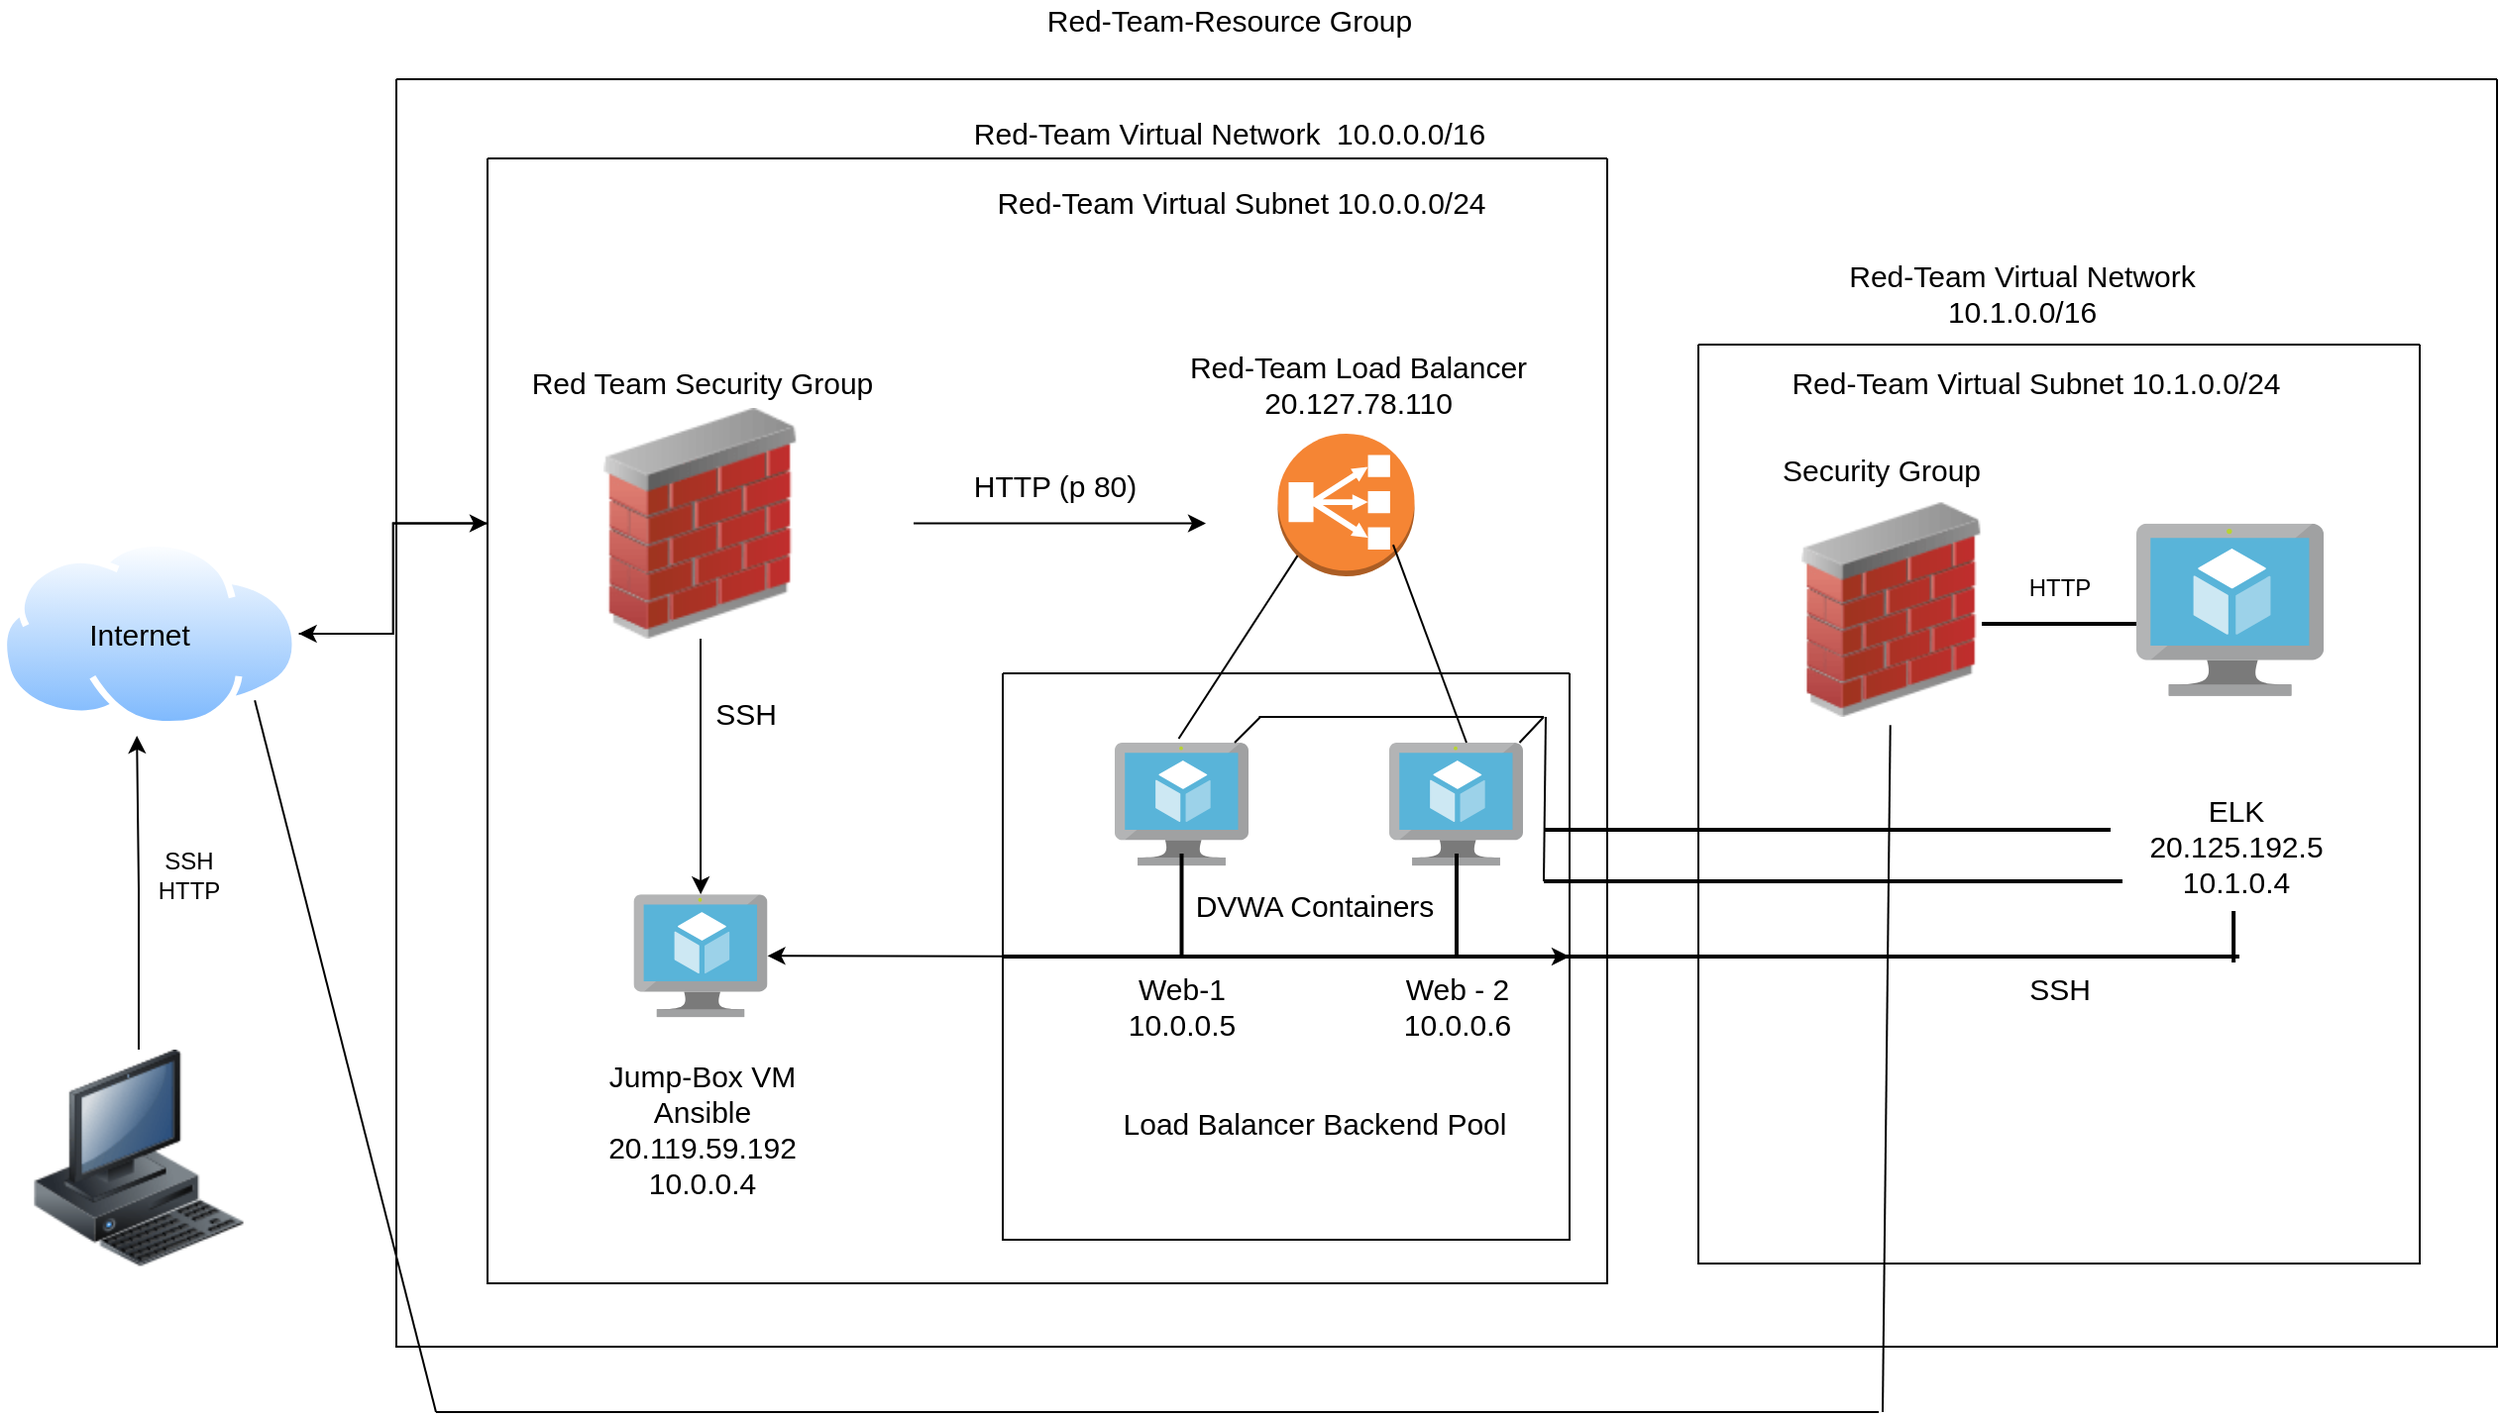 <mxfile version="16.5.6" type="google"><diagram name="Page-1" id="c37626ed-c26b-45fb-9056-f9ebc6bb27b6"><mxGraphModel dx="2062" dy="1122" grid="1" gridSize="13" guides="1" tooltips="1" connect="1" arrows="1" fold="1" page="1" pageScale="1" pageWidth="1100" pageHeight="850" background="none" math="0" shadow="0"><root><mxCell id="0"/><mxCell id="1" parent="0"/><mxCell id="bqS4eFjuQoiMYbfD_4FQ-6" style="edgeStyle=orthogonalEdgeStyle;rounded=0;orthogonalLoop=1;jettySize=auto;html=1;exitX=0.5;exitY=0;exitDx=0;exitDy=0;entryX=0.458;entryY=1.042;entryDx=0;entryDy=0;entryPerimeter=0;" parent="1" source="bqS4eFjuQoiMYbfD_4FQ-3" target="bqS4eFjuQoiMYbfD_4FQ-4" edge="1"><mxGeometry relative="1" as="geometry"/></mxCell><mxCell id="bqS4eFjuQoiMYbfD_4FQ-3" value="" style="image;html=1;image=img/lib/clip_art/computers/Workstation_128x128.png" parent="1" vertex="1"><mxGeometry x="40" y="610" width="140" height="110" as="geometry"/></mxCell><mxCell id="bqS4eFjuQoiMYbfD_4FQ-57" value="" style="edgeStyle=orthogonalEdgeStyle;rounded=0;orthogonalLoop=1;jettySize=auto;html=1;fontSize=15;" parent="1" source="bqS4eFjuQoiMYbfD_4FQ-4" target="bqS4eFjuQoiMYbfD_4FQ-55" edge="1"><mxGeometry relative="1" as="geometry"/></mxCell><mxCell id="bqS4eFjuQoiMYbfD_4FQ-4" value="" style="aspect=fixed;perimeter=ellipsePerimeter;html=1;align=center;shadow=0;dashed=0;spacingTop=3;image;image=img/lib/active_directory/internet_cloud.svg;" parent="1" vertex="1"><mxGeometry x="40.01" y="352.5" width="150.79" height="95" as="geometry"/></mxCell><mxCell id="bqS4eFjuQoiMYbfD_4FQ-7" value="SSH&lt;br&gt;HTTP" style="text;html=1;resizable=0;autosize=1;align=center;verticalAlign=middle;points=[];fillColor=none;strokeColor=none;rounded=0;" parent="1" vertex="1"><mxGeometry x="110" y="507" width="50" height="30" as="geometry"/></mxCell><mxCell id="bqS4eFjuQoiMYbfD_4FQ-8" value="&lt;font style=&quot;font-size: 15px&quot;&gt;Internet&lt;/font&gt;" style="text;html=1;resizable=0;autosize=1;align=center;verticalAlign=middle;points=[];fillColor=none;strokeColor=none;rounded=0;" parent="1" vertex="1"><mxGeometry x="75.0" y="390" width="70" height="20" as="geometry"/></mxCell><mxCell id="bqS4eFjuQoiMYbfD_4FQ-15" value="Red-Team-Resource Group" style="text;html=1;resizable=0;autosize=1;align=center;verticalAlign=middle;points=[];fillColor=none;strokeColor=none;rounded=0;fontSize=15;" parent="1" vertex="1"><mxGeometry x="560" y="80" width="200" height="20" as="geometry"/></mxCell><mxCell id="bqS4eFjuQoiMYbfD_4FQ-58" value="" style="edgeStyle=orthogonalEdgeStyle;rounded=0;orthogonalLoop=1;jettySize=auto;html=1;fontSize=15;" parent="1" source="bqS4eFjuQoiMYbfD_4FQ-55" target="bqS4eFjuQoiMYbfD_4FQ-4" edge="1"><mxGeometry relative="1" as="geometry"/></mxCell><mxCell id="bqS4eFjuQoiMYbfD_4FQ-100" style="edgeStyle=none;rounded=0;orthogonalLoop=1;jettySize=auto;html=1;exitX=0.855;exitY=0.855;exitDx=0;exitDy=0;exitPerimeter=0;fontSize=15;" parent="1" source="bqS4eFjuQoiMYbfD_4FQ-72" edge="1"><mxGeometry relative="1" as="geometry"><mxPoint x="744" y="361" as="targetPoint"/></mxGeometry></mxCell><mxCell id="_Zz2zfEZD9WrxjR1Oc9R-20" value="" style="endArrow=none;html=1;rounded=0;strokeColor=default;entryX=1;entryY=1;entryDx=0;entryDy=0;" edge="1" parent="1" target="bqS4eFjuQoiMYbfD_4FQ-4"><mxGeometry width="50" height="50" relative="1" as="geometry"><mxPoint x="260" y="793" as="sourcePoint"/><mxPoint x="310" y="743" as="targetPoint"/></mxGeometry></mxCell><mxCell id="_Zz2zfEZD9WrxjR1Oc9R-22" value="" style="endArrow=none;html=1;rounded=0;strokeColor=default;" edge="1" parent="1"><mxGeometry width="50" height="50" relative="1" as="geometry"><mxPoint x="260" y="793" as="sourcePoint"/><mxPoint x="988" y="793" as="targetPoint"/></mxGeometry></mxCell><mxCell id="bqS4eFjuQoiMYbfD_4FQ-10" value="" style="swimlane;startSize=0;fontSize=15;" parent="1" vertex="1"><mxGeometry x="240" y="120" width="1060" height="640" as="geometry"/></mxCell><mxCell id="bqS4eFjuQoiMYbfD_4FQ-14" value="" style="swimlane;startSize=0;fontSize=15;" parent="bqS4eFjuQoiMYbfD_4FQ-10" vertex="1"><mxGeometry x="46" y="40" width="565" height="568" as="geometry"/></mxCell><mxCell id="bqS4eFjuQoiMYbfD_4FQ-54" value="Red-Team Virtual Subnet 10.0.0.0/24" style="text;html=1;resizable=0;autosize=1;align=center;verticalAlign=middle;points=[];fillColor=none;strokeColor=none;rounded=0;fontSize=15;" parent="bqS4eFjuQoiMYbfD_4FQ-14" vertex="1"><mxGeometry x="243.5" y="9" width="273" height="26" as="geometry"/></mxCell><mxCell id="bqS4eFjuQoiMYbfD_4FQ-66" value="" style="edgeStyle=orthogonalEdgeStyle;rounded=0;orthogonalLoop=1;jettySize=auto;html=1;fontSize=15;" parent="bqS4eFjuQoiMYbfD_4FQ-14" source="bqS4eFjuQoiMYbfD_4FQ-55" target="bqS4eFjuQoiMYbfD_4FQ-64" edge="1"><mxGeometry relative="1" as="geometry"/></mxCell><mxCell id="bqS4eFjuQoiMYbfD_4FQ-97" value="" style="edgeStyle=none;rounded=0;orthogonalLoop=1;jettySize=auto;html=1;fontSize=15;" parent="bqS4eFjuQoiMYbfD_4FQ-14" source="bqS4eFjuQoiMYbfD_4FQ-55" edge="1"><mxGeometry relative="1" as="geometry"><mxPoint x="362.5" y="184.25" as="targetPoint"/></mxGeometry></mxCell><mxCell id="bqS4eFjuQoiMYbfD_4FQ-55" value="" style="image;html=1;image=img/lib/clip_art/networking/Firewall_02_128x128.png;fontSize=15;" parent="bqS4eFjuQoiMYbfD_4FQ-14" vertex="1"><mxGeometry y="126" width="215" height="116.5" as="geometry"/></mxCell><mxCell id="bqS4eFjuQoiMYbfD_4FQ-64" value="" style="sketch=0;aspect=fixed;html=1;points=[];align=center;image;fontSize=12;image=img/lib/mscae/Virtual_Machine.svg;direction=east;" parent="bqS4eFjuQoiMYbfD_4FQ-14" vertex="1"><mxGeometry x="73.75" y="371.57" width="67.5" height="62.1" as="geometry"/></mxCell><mxCell id="bqS4eFjuQoiMYbfD_4FQ-67" value="SSH&lt;br&gt;" style="text;html=1;resizable=0;autosize=1;align=center;verticalAlign=middle;points=[];fillColor=none;strokeColor=none;rounded=0;fontSize=15;" parent="bqS4eFjuQoiMYbfD_4FQ-14" vertex="1"><mxGeometry x="104" y="267" width="52" height="26" as="geometry"/></mxCell><mxCell id="bqS4eFjuQoiMYbfD_4FQ-68" value="Jump-Box VM&lt;br&gt;Ansible&lt;br&gt;20.119.59.192&lt;br&gt;10.0.0.4" style="text;html=1;resizable=0;autosize=1;align=center;verticalAlign=middle;points=[];fillColor=none;strokeColor=none;rounded=0;fontSize=15;" parent="bqS4eFjuQoiMYbfD_4FQ-14" vertex="1"><mxGeometry x="49" y="451" width="117" height="78" as="geometry"/></mxCell><mxCell id="bqS4eFjuQoiMYbfD_4FQ-69" value="Red Team Security Group" style="text;html=1;resizable=0;autosize=1;align=center;verticalAlign=middle;points=[];fillColor=none;strokeColor=none;rounded=0;fontSize=15;" parent="bqS4eFjuQoiMYbfD_4FQ-14" vertex="1"><mxGeometry x="10" y="100" width="195" height="26" as="geometry"/></mxCell><mxCell id="bqS4eFjuQoiMYbfD_4FQ-72" value="" style="outlineConnect=0;dashed=0;verticalLabelPosition=bottom;verticalAlign=top;align=center;html=1;shape=mxgraph.aws3.classic_load_balancer;fillColor=#F58534;gradientColor=none;fontSize=15;" parent="bqS4eFjuQoiMYbfD_4FQ-14" vertex="1"><mxGeometry x="398.75" y="139" width="69" height="72" as="geometry"/></mxCell><mxCell id="bqS4eFjuQoiMYbfD_4FQ-82" value="" style="rounded=0;orthogonalLoop=1;jettySize=auto;html=1;fontSize=15;" parent="bqS4eFjuQoiMYbfD_4FQ-14" source="bqS4eFjuQoiMYbfD_4FQ-73" target="bqS4eFjuQoiMYbfD_4FQ-64" edge="1"><mxGeometry relative="1" as="geometry"/></mxCell><mxCell id="bqS4eFjuQoiMYbfD_4FQ-73" value="" style="swimlane;startSize=0;fontSize=15;" parent="bqS4eFjuQoiMYbfD_4FQ-14" vertex="1"><mxGeometry x="260" y="260" width="286" height="286" as="geometry"/></mxCell><mxCell id="bqS4eFjuQoiMYbfD_4FQ-75" value="" style="sketch=0;aspect=fixed;html=1;points=[];align=center;image;fontSize=12;image=img/lib/mscae/Virtual_Machine.svg;direction=east;" parent="bqS4eFjuQoiMYbfD_4FQ-73" vertex="1"><mxGeometry x="195" y="35.0" width="67.5" height="62.1" as="geometry"/></mxCell><mxCell id="bqS4eFjuQoiMYbfD_4FQ-76" value="" style="sketch=0;aspect=fixed;html=1;points=[];align=center;image;fontSize=12;image=img/lib/mscae/Virtual_Machine.svg;direction=east;" parent="bqS4eFjuQoiMYbfD_4FQ-73" vertex="1"><mxGeometry x="56.5" y="35" width="67.5" height="62.1" as="geometry"/></mxCell><mxCell id="bqS4eFjuQoiMYbfD_4FQ-87" style="edgeStyle=none;rounded=0;orthogonalLoop=1;jettySize=auto;html=1;fontSize=15;" parent="bqS4eFjuQoiMYbfD_4FQ-73" source="bqS4eFjuQoiMYbfD_4FQ-85" target="bqS4eFjuQoiMYbfD_4FQ-73" edge="1"><mxGeometry relative="1" as="geometry"/></mxCell><mxCell id="bqS4eFjuQoiMYbfD_4FQ-85" value="" style="line;strokeWidth=2;html=1;fontSize=15;" parent="bqS4eFjuQoiMYbfD_4FQ-73" vertex="1"><mxGeometry y="138" width="624" height="10" as="geometry"/></mxCell><mxCell id="bqS4eFjuQoiMYbfD_4FQ-90" value="" style="line;strokeWidth=2;direction=south;html=1;fontSize=15;" parent="bqS4eFjuQoiMYbfD_4FQ-73" vertex="1"><mxGeometry x="85.25" y="91" width="10" height="52" as="geometry"/></mxCell><mxCell id="bqS4eFjuQoiMYbfD_4FQ-91" value="" style="line;strokeWidth=2;direction=south;html=1;fontSize=15;" parent="bqS4eFjuQoiMYbfD_4FQ-73" vertex="1"><mxGeometry x="224" y="91" width="10" height="52" as="geometry"/></mxCell><mxCell id="bqS4eFjuQoiMYbfD_4FQ-95" value="" style="endArrow=none;html=1;rounded=0;fontSize=15;entryX=0.844;entryY=0.778;entryDx=0;entryDy=0;entryPerimeter=0;" parent="bqS4eFjuQoiMYbfD_4FQ-73" target="bqS4eFjuQoiMYbfD_4FQ-72" edge="1"><mxGeometry width="50" height="50" relative="1" as="geometry"><mxPoint x="234" y="35" as="sourcePoint"/><mxPoint x="284" y="-15" as="targetPoint"/></mxGeometry></mxCell><mxCell id="bqS4eFjuQoiMYbfD_4FQ-101" value="DVWA Containers" style="text;html=1;resizable=0;autosize=1;align=center;verticalAlign=middle;points=[];fillColor=none;strokeColor=none;rounded=0;fontSize=15;" parent="bqS4eFjuQoiMYbfD_4FQ-73" vertex="1"><mxGeometry x="85.25" y="104" width="143" height="26" as="geometry"/></mxCell><mxCell id="bqS4eFjuQoiMYbfD_4FQ-102" value="Web-1&lt;br&gt;10.0.0.5" style="text;html=1;resizable=0;autosize=1;align=center;verticalAlign=middle;points=[];fillColor=none;strokeColor=none;rounded=0;fontSize=15;" parent="bqS4eFjuQoiMYbfD_4FQ-73" vertex="1"><mxGeometry x="51.25" y="148" width="78" height="39" as="geometry"/></mxCell><mxCell id="bqS4eFjuQoiMYbfD_4FQ-103" value="Web - 2&lt;br&gt;10.0.0.6" style="text;html=1;resizable=0;autosize=1;align=center;verticalAlign=middle;points=[];fillColor=none;strokeColor=none;rounded=0;fontSize=15;" parent="bqS4eFjuQoiMYbfD_4FQ-73" vertex="1"><mxGeometry x="190" y="148" width="78" height="39" as="geometry"/></mxCell><mxCell id="bqS4eFjuQoiMYbfD_4FQ-104" value="Load Balancer Backend Pool" style="text;html=1;resizable=0;autosize=1;align=center;verticalAlign=middle;points=[];fillColor=none;strokeColor=none;rounded=0;fontSize=15;" parent="bqS4eFjuQoiMYbfD_4FQ-73" vertex="1"><mxGeometry x="52.75" y="214" width="208" height="26" as="geometry"/></mxCell><mxCell id="_Zz2zfEZD9WrxjR1Oc9R-25" value="" style="endArrow=none;html=1;rounded=0;strokeColor=default;" edge="1" parent="bqS4eFjuQoiMYbfD_4FQ-73"><mxGeometry width="50" height="50" relative="1" as="geometry"><mxPoint x="117" y="35" as="sourcePoint"/><mxPoint x="130" y="22" as="targetPoint"/></mxGeometry></mxCell><mxCell id="_Zz2zfEZD9WrxjR1Oc9R-26" value="" style="endArrow=none;html=1;rounded=0;strokeColor=default;" edge="1" parent="bqS4eFjuQoiMYbfD_4FQ-73"><mxGeometry width="50" height="50" relative="1" as="geometry"><mxPoint x="260.75" y="35" as="sourcePoint"/><mxPoint x="273" y="22" as="targetPoint"/></mxGeometry></mxCell><mxCell id="_Zz2zfEZD9WrxjR1Oc9R-27" value="" style="endArrow=none;html=1;rounded=0;strokeColor=default;" edge="1" parent="bqS4eFjuQoiMYbfD_4FQ-73"><mxGeometry width="50" height="50" relative="1" as="geometry"><mxPoint x="273" y="22" as="sourcePoint"/><mxPoint x="129.25" y="22" as="targetPoint"/></mxGeometry></mxCell><mxCell id="_Zz2zfEZD9WrxjR1Oc9R-30" value="" style="endArrow=none;html=1;rounded=0;strokeColor=default;exitX=0;exitY=0.5;exitDx=0;exitDy=0;exitPerimeter=0;" edge="1" parent="bqS4eFjuQoiMYbfD_4FQ-73" source="_Zz2zfEZD9WrxjR1Oc9R-35"><mxGeometry width="50" height="50" relative="1" as="geometry"><mxPoint x="224" y="72" as="sourcePoint"/><mxPoint x="274" y="22" as="targetPoint"/></mxGeometry></mxCell><mxCell id="bqS4eFjuQoiMYbfD_4FQ-94" value="" style="endArrow=none;html=1;rounded=0;fontSize=15;entryX=0.145;entryY=0.855;entryDx=0;entryDy=0;entryPerimeter=0;" parent="bqS4eFjuQoiMYbfD_4FQ-14" target="bqS4eFjuQoiMYbfD_4FQ-72" edge="1"><mxGeometry width="50" height="50" relative="1" as="geometry"><mxPoint x="348.75" y="293" as="sourcePoint"/><mxPoint x="398.75" y="243" as="targetPoint"/></mxGeometry></mxCell><mxCell id="bqS4eFjuQoiMYbfD_4FQ-98" value="Red-Team Load Balancer&lt;br&gt;20.127.78.110" style="text;html=1;resizable=0;autosize=1;align=center;verticalAlign=middle;points=[];fillColor=none;strokeColor=none;rounded=0;fontSize=15;" parent="bqS4eFjuQoiMYbfD_4FQ-14" vertex="1"><mxGeometry x="341.5" y="94" width="195" height="39" as="geometry"/></mxCell><mxCell id="bqS4eFjuQoiMYbfD_4FQ-99" value="HTTP (p 80)" style="text;html=1;resizable=0;autosize=1;align=center;verticalAlign=middle;points=[];fillColor=none;strokeColor=none;rounded=0;fontSize=15;" parent="bqS4eFjuQoiMYbfD_4FQ-14" vertex="1"><mxGeometry x="234" y="152" width="104" height="26" as="geometry"/></mxCell><mxCell id="bqS4eFjuQoiMYbfD_4FQ-53" value="Red-Team Virtual Network&amp;nbsp; 10.0.0.0/16" style="text;html=1;resizable=0;autosize=1;align=center;verticalAlign=middle;points=[];fillColor=none;strokeColor=none;rounded=0;fontSize=15;" parent="bqS4eFjuQoiMYbfD_4FQ-10" vertex="1"><mxGeometry x="283.5" y="14" width="273" height="26" as="geometry"/></mxCell><mxCell id="_Zz2zfEZD9WrxjR1Oc9R-32" value="" style="line;strokeWidth=2;html=1;" vertex="1" parent="bqS4eFjuQoiMYbfD_4FQ-10"><mxGeometry x="579" y="374" width="160" height="10" as="geometry"/></mxCell><mxCell id="_Zz2zfEZD9WrxjR1Oc9R-35" value="" style="line;strokeWidth=2;html=1;" vertex="1" parent="bqS4eFjuQoiMYbfD_4FQ-10"><mxGeometry x="579" y="400" width="292" height="10" as="geometry"/></mxCell><mxCell id="_Zz2zfEZD9WrxjR1Oc9R-56" value="&lt;font style=&quot;font-size: 15px&quot;&gt;Red-Team Virtual Network&lt;br&gt;10.1.0.0/16&lt;/font&gt;" style="text;html=1;align=center;verticalAlign=middle;resizable=0;points=[];autosize=1;strokeColor=none;fillColor=none;" vertex="1" parent="bqS4eFjuQoiMYbfD_4FQ-10"><mxGeometry x="722" y="88" width="195" height="39" as="geometry"/></mxCell><mxCell id="_Zz2zfEZD9WrxjR1Oc9R-3" value="" style="swimlane;startSize=0;" vertex="1" parent="1"><mxGeometry x="897" y="254" width="364" height="464" as="geometry"/></mxCell><mxCell id="_Zz2zfEZD9WrxjR1Oc9R-4" value="" style="image;html=1;image=img/lib/clip_art/networking/Firewall_02_128x128.png;fontSize=15;" vertex="1" parent="_Zz2zfEZD9WrxjR1Oc9R-3"><mxGeometry x="52" y="75.6" width="91" height="116.5" as="geometry"/></mxCell><mxCell id="_Zz2zfEZD9WrxjR1Oc9R-5" value="" style="sketch=0;aspect=fixed;html=1;points=[];align=center;image;fontSize=12;image=img/lib/mscae/Virtual_Machine.svg;direction=east;" vertex="1" parent="_Zz2zfEZD9WrxjR1Oc9R-3"><mxGeometry x="221" y="90.35" width="94.57" height="87" as="geometry"/></mxCell><mxCell id="_Zz2zfEZD9WrxjR1Oc9R-23" value="" style="endArrow=none;html=1;rounded=0;strokeColor=default;" edge="1" parent="_Zz2zfEZD9WrxjR1Oc9R-3" target="_Zz2zfEZD9WrxjR1Oc9R-4"><mxGeometry width="50" height="50" relative="1" as="geometry"><mxPoint x="93" y="539" as="sourcePoint"/><mxPoint x="143" y="483" as="targetPoint"/></mxGeometry></mxCell><mxCell id="_Zz2zfEZD9WrxjR1Oc9R-36" value="" style="line;strokeWidth=2;html=1;" vertex="1" parent="_Zz2zfEZD9WrxjR1Oc9R-3"><mxGeometry x="143" y="136" width="78" height="10" as="geometry"/></mxCell><mxCell id="_Zz2zfEZD9WrxjR1Oc9R-38" value="" style="line;strokeWidth=2;html=1;" vertex="1" parent="_Zz2zfEZD9WrxjR1Oc9R-3"><mxGeometry x="82" y="240" width="126" height="10" as="geometry"/></mxCell><mxCell id="_Zz2zfEZD9WrxjR1Oc9R-50" value="&lt;font style=&quot;font-size: 15px&quot;&gt;ELK&lt;br&gt;20.125.192.5&lt;br&gt;10.1.0.4&lt;/font&gt;" style="text;html=1;resizable=0;autosize=1;align=center;verticalAlign=middle;points=[];fillColor=none;strokeColor=none;rounded=0;" vertex="1" parent="_Zz2zfEZD9WrxjR1Oc9R-3"><mxGeometry x="218.57" y="227" width="104" height="52" as="geometry"/></mxCell><mxCell id="_Zz2zfEZD9WrxjR1Oc9R-52" value="" style="line;strokeWidth=2;direction=south;html=1;" vertex="1" parent="_Zz2zfEZD9WrxjR1Oc9R-3"><mxGeometry x="265.07" y="286" width="10" height="26" as="geometry"/></mxCell><mxCell id="_Zz2zfEZD9WrxjR1Oc9R-53" value="&lt;span style=&quot;font-size: 15px&quot;&gt;SSH&lt;/span&gt;" style="text;html=1;align=center;verticalAlign=middle;resizable=0;points=[];autosize=1;strokeColor=none;fillColor=none;" vertex="1" parent="_Zz2zfEZD9WrxjR1Oc9R-3"><mxGeometry x="156" y="312" width="52" height="26" as="geometry"/></mxCell><mxCell id="_Zz2zfEZD9WrxjR1Oc9R-54" value="HTTP" style="text;html=1;align=center;verticalAlign=middle;resizable=0;points=[];autosize=1;strokeColor=none;fillColor=none;" vertex="1" parent="_Zz2zfEZD9WrxjR1Oc9R-3"><mxGeometry x="156" y="110" width="52" height="26" as="geometry"/></mxCell><mxCell id="_Zz2zfEZD9WrxjR1Oc9R-55" value="&lt;font style=&quot;font-size: 15px&quot;&gt;Security Group&lt;/font&gt;" style="text;html=1;align=center;verticalAlign=middle;resizable=0;points=[];autosize=1;strokeColor=none;fillColor=none;" vertex="1" parent="_Zz2zfEZD9WrxjR1Oc9R-3"><mxGeometry x="33" y="49.6" width="117" height="26" as="geometry"/></mxCell><mxCell id="_Zz2zfEZD9WrxjR1Oc9R-57" value="Red-Team Virtual Subnet 10.1.0.0/24" style="text;html=1;align=center;verticalAlign=middle;resizable=0;points=[];autosize=1;strokeColor=none;fillColor=none;fontSize=15;" vertex="1" parent="_Zz2zfEZD9WrxjR1Oc9R-3"><mxGeometry x="33" y="6" width="273" height="26" as="geometry"/></mxCell><mxCell id="_Zz2zfEZD9WrxjR1Oc9R-39" value="" style="edgeStyle=none;rounded=0;orthogonalLoop=1;jettySize=auto;html=1;strokeColor=default;" edge="1" parent="1" source="_Zz2zfEZD9WrxjR1Oc9R-32" target="_Zz2zfEZD9WrxjR1Oc9R-38"><mxGeometry relative="1" as="geometry"/></mxCell></root></mxGraphModel></diagram></mxfile>